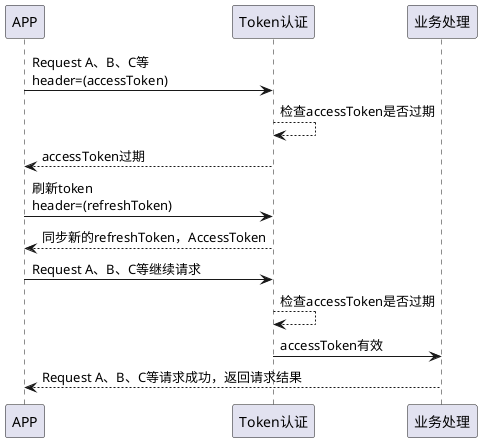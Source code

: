 @startuml
APP -> Token认证:Request A、B、C等 \nheader=(accessToken)
Token认证 --> Token认证:检查accessToken是否过期
Token认证 --> APP:accessToken过期
APP -> Token认证:刷新token\nheader=(refreshToken)
Token认证 --> APP:同步新的refreshToken，AccessToken
APP -> Token认证:Request A、B、C等继续请求
Token认证 --> Token认证:检查accessToken是否过期
Token认证 -> 业务处理:accessToken有效
业务处理-->APP:Request A、B、C等请求成功，返回请求结果
@enduml